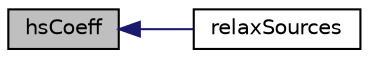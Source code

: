 digraph "hsCoeff"
{
  bgcolor="transparent";
  edge [fontname="Helvetica",fontsize="10",labelfontname="Helvetica",labelfontsize="10"];
  node [fontname="Helvetica",fontsize="10",shape=record];
  rankdir="LR";
  Node1 [label="hsCoeff",height=0.2,width=0.4,color="black", fillcolor="grey75", style="filled", fontcolor="black"];
  Node1 -> Node2 [dir="back",color="midnightblue",fontsize="10",style="solid",fontname="Helvetica"];
  Node2 [label="relaxSources",height=0.2,width=0.4,color="black",URL="$a02589.html#a513557e0b75f538dafa50a7dd91aafcf",tooltip="Apply relaxation to (steady state) cloud sources. "];
}
